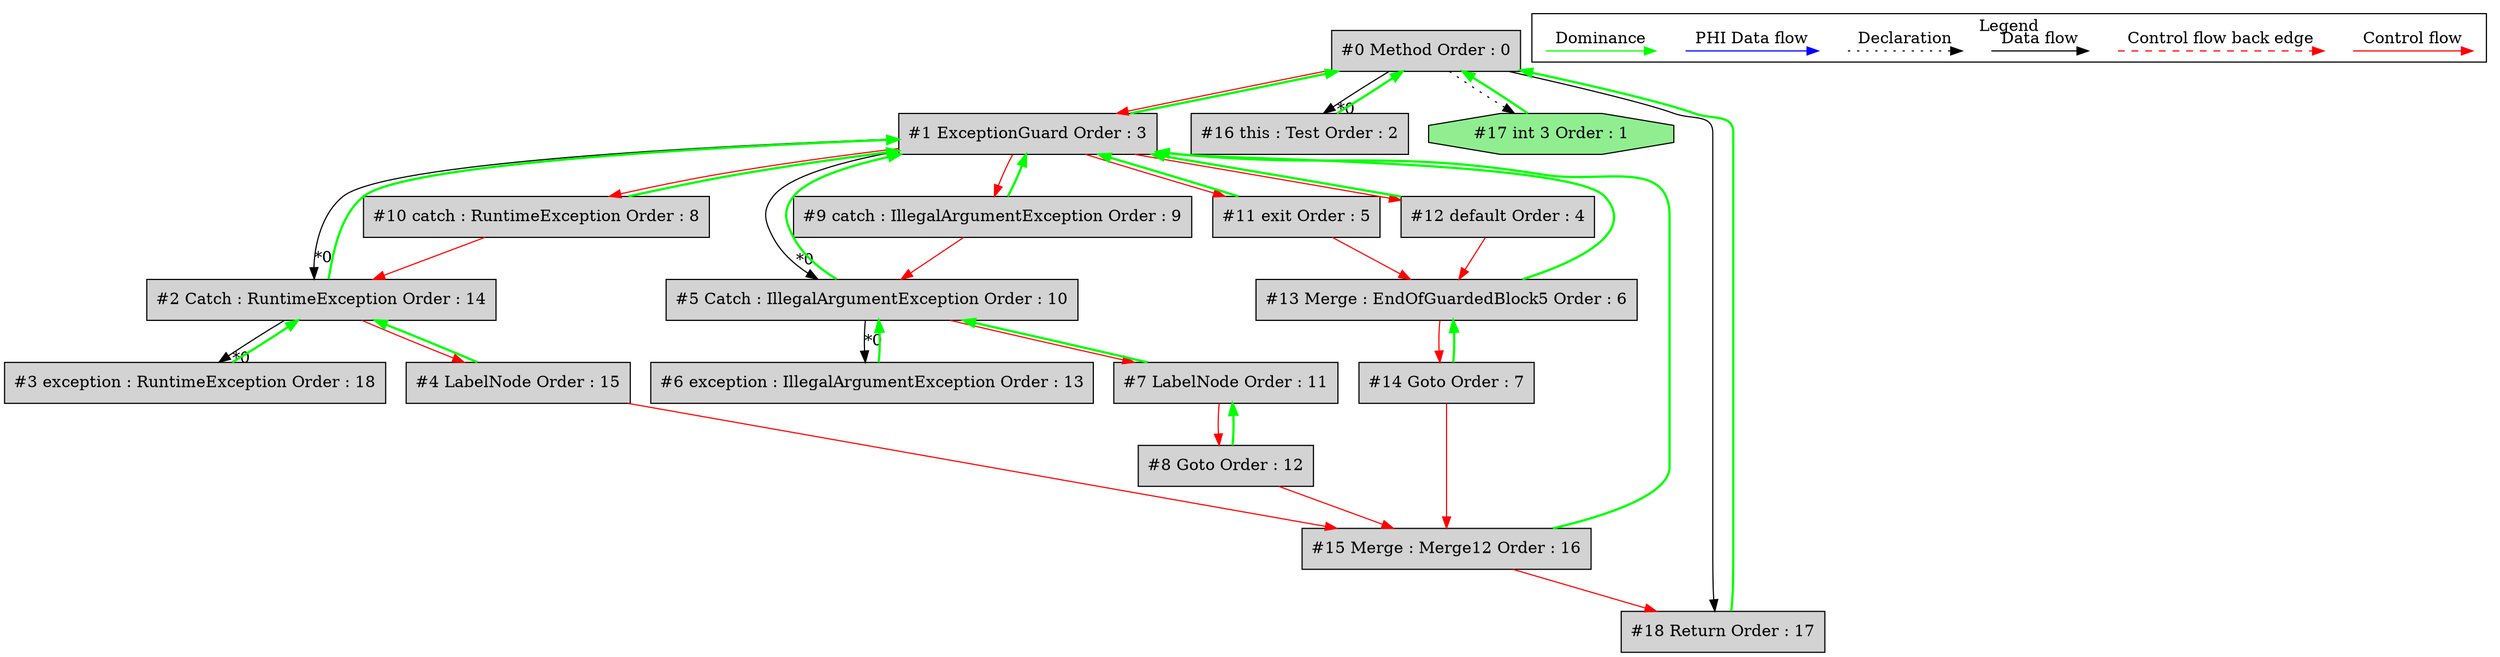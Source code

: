 digraph debugoutput {
 node0[label="#0 Method Order : 0",shape=box, fillcolor=lightgrey, style=filled];
 node1[label="#1 ExceptionGuard Order : 3",shape=box, fillcolor=lightgrey, style=filled];
 node1 -> node0[dir="forward" color="green" penwidth="2"];
 node0 -> node1[labeldistance=2, color=red, fontcolor=red];
 node2[label="#2 Catch : RuntimeException Order : 14",shape=box, fillcolor=lightgrey, style=filled];
 node2 -> node1[dir="forward" color="green" penwidth="2"];
 node1 -> node2[headlabel="*0", labeldistance=2];
 node10 -> node2[labeldistance=2, color=red, fontcolor=red];
 node3[label="#3 exception : RuntimeException Order : 18",shape=box, fillcolor=lightgrey, style=filled];
 node3 -> node2[dir="forward" color="green" penwidth="2"];
 node2 -> node3[headlabel="*0", labeldistance=2];
 node4[label="#4 LabelNode Order : 15",shape=box, fillcolor=lightgrey, style=filled];
 node4 -> node2[dir="forward" color="green" penwidth="2"];
 node2 -> node4[labeldistance=2, color=red, fontcolor=red];
 node5[label="#5 Catch : IllegalArgumentException Order : 10",shape=box, fillcolor=lightgrey, style=filled];
 node5 -> node1[dir="forward" color="green" penwidth="2"];
 node1 -> node5[headlabel="*0", labeldistance=2];
 node9 -> node5[labeldistance=2, color=red, fontcolor=red];
 node6[label="#6 exception : IllegalArgumentException Order : 13",shape=box, fillcolor=lightgrey, style=filled];
 node6 -> node5[dir="forward" color="green" penwidth="2"];
 node5 -> node6[headlabel="*0", labeldistance=2];
 node7[label="#7 LabelNode Order : 11",shape=box, fillcolor=lightgrey, style=filled];
 node7 -> node5[dir="forward" color="green" penwidth="2"];
 node5 -> node7[labeldistance=2, color=red, fontcolor=red];
 node8[label="#8 Goto Order : 12",shape=box, fillcolor=lightgrey, style=filled];
 node8 -> node7[dir="forward" color="green" penwidth="2"];
 node7 -> node8[labeldistance=2, color=red, fontcolor=red];
 node9[label="#9 catch : IllegalArgumentException Order : 9",shape=box, fillcolor=lightgrey, style=filled];
 node9 -> node1[dir="forward" color="green" penwidth="2"];
 node1 -> node9[labeldistance=2, color=red, fontcolor=red];
 node10[label="#10 catch : RuntimeException Order : 8",shape=box, fillcolor=lightgrey, style=filled];
 node10 -> node1[dir="forward" color="green" penwidth="2"];
 node1 -> node10[labeldistance=2, color=red, fontcolor=red];
 node11[label="#11 exit Order : 5",shape=box, fillcolor=lightgrey, style=filled];
 node11 -> node1[dir="forward" color="green" penwidth="2"];
 node1 -> node11[labeldistance=2, color=red, fontcolor=red];
 node12[label="#12 default Order : 4",shape=box, fillcolor=lightgrey, style=filled];
 node12 -> node1[dir="forward" color="green" penwidth="2"];
 node1 -> node12[labeldistance=2, color=red, fontcolor=red];
 node13[label="#13 Merge : EndOfGuardedBlock5 Order : 6",shape=box, fillcolor=lightgrey, style=filled];
 node13 -> node1[dir="forward" color="green" penwidth="2"];
 node12 -> node13[labeldistance=2, color=red, fontcolor=red];
 node11 -> node13[labeldistance=2, color=red, fontcolor=red];
 node14[label="#14 Goto Order : 7",shape=box, fillcolor=lightgrey, style=filled];
 node14 -> node13[dir="forward" color="green" penwidth="2"];
 node13 -> node14[labeldistance=2, color=red, fontcolor=red];
 node15[label="#15 Merge : Merge12 Order : 16",shape=box, fillcolor=lightgrey, style=filled];
 node15 -> node1[dir="forward" color="green" penwidth="2"];
 node14 -> node15[labeldistance=2, color=red, fontcolor=red];
 node8 -> node15[labeldistance=2, color=red, fontcolor=red];
 node4 -> node15[labeldistance=2, color=red, fontcolor=red];
 node16[label="#16 this : Test Order : 2",shape=box, fillcolor=lightgrey, style=filled];
 node16 -> node0[dir="forward" color="green" penwidth="2"];
 node0 -> node16[headlabel="*0", labeldistance=2];
 node17[label="#17 int 3 Order : 1",shape=octagon, fillcolor=lightgreen, style=filled];
 node17 -> node0[dir="forward" color="green" penwidth="2"];
 node0 -> node17[style=dotted];
 node18[label="#18 Return Order : 17",shape=box, fillcolor=lightgrey, style=filled];
 node18 -> node0[dir="forward" color="green" penwidth="2"];
 node15 -> node18[labeldistance=2, color=red, fontcolor=red];
 node0 -> node18;
 subgraph cluster_000 {
  label = "Legend";
  node [shape=point]
  {
   rank=same;
   c0 [style = invis];
   c1 [style = invis];
   c2 [style = invis];
   c3 [style = invis];
   d0 [style = invis];
   d1 [style = invis];
   d2 [style = invis];
   d3 [style = invis];
   d4 [style = invis];
   d5 [style = invis];
   d6 [style = invis];
   d7 [style = invis];
  }
  c0 -> c1 [label="Control flow", style=solid, color=red]
  c2 -> c3 [label="Control flow back edge", style=dashed, color=red]
  d0 -> d1 [label="Data flow"]
  d2 -> d3 [label="Declaration", style=dotted]
  d4 -> d5 [label="PHI Data flow", color=blue]
  d6 -> d7 [label="Dominance", color=green]
 }

}
